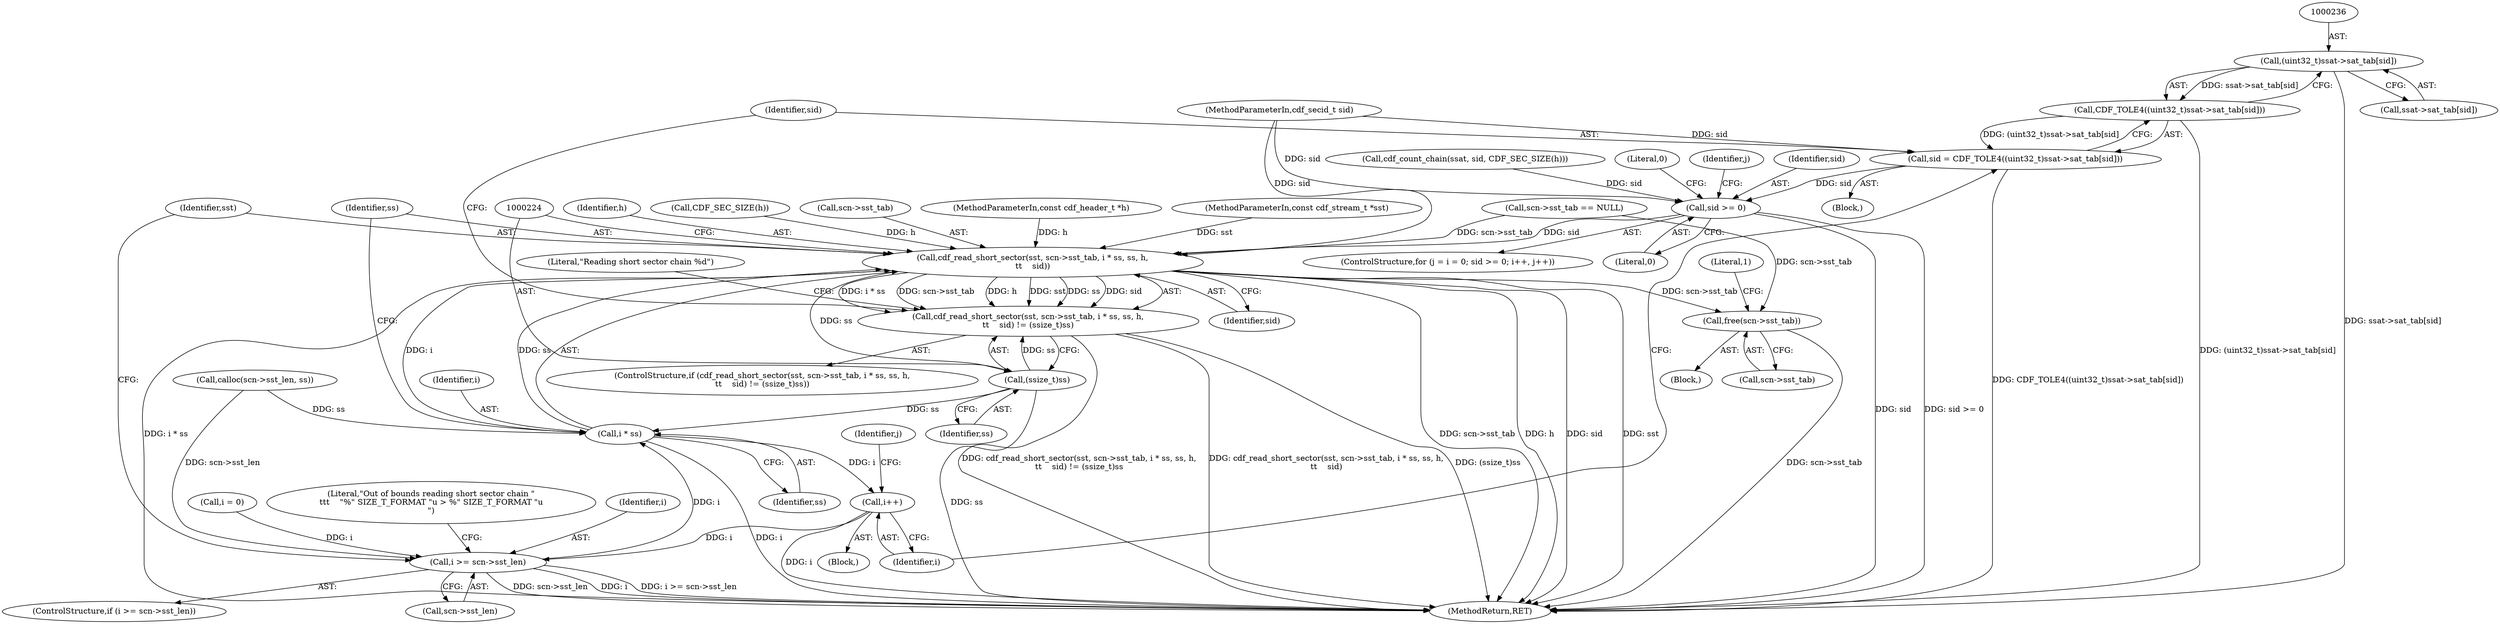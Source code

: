 digraph "0_file_1aec04dbf8a24b8a6ba64c4f74efa0628e36db0b_1@array" {
"1000235" [label="(Call,(uint32_t)ssat->sat_tab[sid])"];
"1000234" [label="(Call,CDF_TOLE4((uint32_t)ssat->sat_tab[sid]))"];
"1000232" [label="(Call,sid = CDF_TOLE4((uint32_t)ssat->sat_tab[sid]))"];
"1000171" [label="(Call,sid >= 0)"];
"1000212" [label="(Call,cdf_read_short_sector(sst, scn->sst_tab, i * ss, ss, h,\n\t\t    sid))"];
"1000211" [label="(Call,cdf_read_short_sector(sst, scn->sst_tab, i * ss, ss, h,\n\t\t    sid) != (ssize_t)ss)"];
"1000223" [label="(Call,(ssize_t)ss)"];
"1000217" [label="(Call,i * ss)"];
"1000175" [label="(Call,i++)"];
"1000192" [label="(Call,i >= scn->sst_len)"];
"1000245" [label="(Call,free(scn->sst_tab))"];
"1000246" [label="(Call,scn->sst_tab)"];
"1000157" [label="(Call,scn->sst_tab == NULL)"];
"1000175" [label="(Call,i++)"];
"1000101" [label="(MethodParameterIn,const cdf_header_t *h)"];
"1000194" [label="(Call,scn->sst_len)"];
"1000119" [label="(Call,cdf_count_chain(ssat, sid, CDF_SEC_SIZE(h)))"];
"1000237" [label="(Call,ssat->sat_tab[sid])"];
"1000200" [label="(Literal,\"Out of bounds reading short sector chain \"\n\t\t\t    \"%\" SIZE_T_FORMAT \"u > %\" SIZE_T_FORMAT \"u\n\")"];
"1000235" [label="(Call,(uint32_t)ssat->sat_tab[sid])"];
"1000103" [label="(MethodParameterIn,const cdf_stream_t *sst)"];
"1000168" [label="(Call,i = 0)"];
"1000173" [label="(Literal,0)"];
"1000251" [label="(Literal,1)"];
"1000176" [label="(Identifier,i)"];
"1000223" [label="(Call,(ssize_t)ss)"];
"1000151" [label="(Call,calloc(scn->sst_len, ss))"];
"1000192" [label="(Call,i >= scn->sst_len)"];
"1000233" [label="(Identifier,sid)"];
"1000219" [label="(Identifier,ss)"];
"1000232" [label="(Call,sid = CDF_TOLE4((uint32_t)ssat->sat_tab[sid]))"];
"1000174" [label="(Block,)"];
"1000165" [label="(ControlStructure,for (j = i = 0; sid >= 0; i++, j++))"];
"1000222" [label="(Identifier,sid)"];
"1000229" [label="(Literal,\"Reading short sector chain %d\")"];
"1000252" [label="(MethodReturn,RET)"];
"1000107" [label="(Block,)"];
"1000221" [label="(Identifier,h)"];
"1000211" [label="(Call,cdf_read_short_sector(sst, scn->sst_tab, i * ss, ss, h,\n\t\t    sid) != (ssize_t)ss)"];
"1000220" [label="(Identifier,ss)"];
"1000104" [label="(MethodParameterIn,cdf_secid_t sid)"];
"1000122" [label="(Call,CDF_SEC_SIZE(h))"];
"1000193" [label="(Identifier,i)"];
"1000225" [label="(Identifier,ss)"];
"1000178" [label="(Identifier,j)"];
"1000212" [label="(Call,cdf_read_short_sector(sst, scn->sst_tab, i * ss, ss, h,\n\t\t    sid))"];
"1000214" [label="(Call,scn->sst_tab)"];
"1000210" [label="(ControlStructure,if (cdf_read_short_sector(sst, scn->sst_tab, i * ss, ss, h,\n\t\t    sid) != (ssize_t)ss))"];
"1000234" [label="(Call,CDF_TOLE4((uint32_t)ssat->sat_tab[sid]))"];
"1000217" [label="(Call,i * ss)"];
"1000191" [label="(ControlStructure,if (i >= scn->sst_len))"];
"1000171" [label="(Call,sid >= 0)"];
"1000245" [label="(Call,free(scn->sst_tab))"];
"1000243" [label="(Literal,0)"];
"1000218" [label="(Identifier,i)"];
"1000182" [label="(Identifier,j)"];
"1000213" [label="(Identifier,sst)"];
"1000179" [label="(Block,)"];
"1000172" [label="(Identifier,sid)"];
"1000235" -> "1000234"  [label="AST: "];
"1000235" -> "1000237"  [label="CFG: "];
"1000236" -> "1000235"  [label="AST: "];
"1000237" -> "1000235"  [label="AST: "];
"1000234" -> "1000235"  [label="CFG: "];
"1000235" -> "1000252"  [label="DDG: ssat->sat_tab[sid]"];
"1000235" -> "1000234"  [label="DDG: ssat->sat_tab[sid]"];
"1000234" -> "1000232"  [label="AST: "];
"1000232" -> "1000234"  [label="CFG: "];
"1000234" -> "1000252"  [label="DDG: (uint32_t)ssat->sat_tab[sid]"];
"1000234" -> "1000232"  [label="DDG: (uint32_t)ssat->sat_tab[sid]"];
"1000232" -> "1000179"  [label="AST: "];
"1000233" -> "1000232"  [label="AST: "];
"1000176" -> "1000232"  [label="CFG: "];
"1000232" -> "1000252"  [label="DDG: CDF_TOLE4((uint32_t)ssat->sat_tab[sid])"];
"1000232" -> "1000171"  [label="DDG: sid"];
"1000104" -> "1000232"  [label="DDG: sid"];
"1000171" -> "1000165"  [label="AST: "];
"1000171" -> "1000173"  [label="CFG: "];
"1000172" -> "1000171"  [label="AST: "];
"1000173" -> "1000171"  [label="AST: "];
"1000182" -> "1000171"  [label="CFG: "];
"1000243" -> "1000171"  [label="CFG: "];
"1000171" -> "1000252"  [label="DDG: sid"];
"1000171" -> "1000252"  [label="DDG: sid >= 0"];
"1000119" -> "1000171"  [label="DDG: sid"];
"1000104" -> "1000171"  [label="DDG: sid"];
"1000171" -> "1000212"  [label="DDG: sid"];
"1000212" -> "1000211"  [label="AST: "];
"1000212" -> "1000222"  [label="CFG: "];
"1000213" -> "1000212"  [label="AST: "];
"1000214" -> "1000212"  [label="AST: "];
"1000217" -> "1000212"  [label="AST: "];
"1000220" -> "1000212"  [label="AST: "];
"1000221" -> "1000212"  [label="AST: "];
"1000222" -> "1000212"  [label="AST: "];
"1000224" -> "1000212"  [label="CFG: "];
"1000212" -> "1000252"  [label="DDG: h"];
"1000212" -> "1000252"  [label="DDG: i * ss"];
"1000212" -> "1000252"  [label="DDG: scn->sst_tab"];
"1000212" -> "1000252"  [label="DDG: sid"];
"1000212" -> "1000252"  [label="DDG: sst"];
"1000212" -> "1000211"  [label="DDG: i * ss"];
"1000212" -> "1000211"  [label="DDG: scn->sst_tab"];
"1000212" -> "1000211"  [label="DDG: h"];
"1000212" -> "1000211"  [label="DDG: sst"];
"1000212" -> "1000211"  [label="DDG: ss"];
"1000212" -> "1000211"  [label="DDG: sid"];
"1000103" -> "1000212"  [label="DDG: sst"];
"1000157" -> "1000212"  [label="DDG: scn->sst_tab"];
"1000217" -> "1000212"  [label="DDG: i"];
"1000217" -> "1000212"  [label="DDG: ss"];
"1000122" -> "1000212"  [label="DDG: h"];
"1000101" -> "1000212"  [label="DDG: h"];
"1000104" -> "1000212"  [label="DDG: sid"];
"1000212" -> "1000223"  [label="DDG: ss"];
"1000212" -> "1000245"  [label="DDG: scn->sst_tab"];
"1000211" -> "1000210"  [label="AST: "];
"1000211" -> "1000223"  [label="CFG: "];
"1000223" -> "1000211"  [label="AST: "];
"1000229" -> "1000211"  [label="CFG: "];
"1000233" -> "1000211"  [label="CFG: "];
"1000211" -> "1000252"  [label="DDG: cdf_read_short_sector(sst, scn->sst_tab, i * ss, ss, h,\n\t\t    sid)"];
"1000211" -> "1000252"  [label="DDG: (ssize_t)ss"];
"1000211" -> "1000252"  [label="DDG: cdf_read_short_sector(sst, scn->sst_tab, i * ss, ss, h,\n\t\t    sid) != (ssize_t)ss"];
"1000223" -> "1000211"  [label="DDG: ss"];
"1000223" -> "1000225"  [label="CFG: "];
"1000224" -> "1000223"  [label="AST: "];
"1000225" -> "1000223"  [label="AST: "];
"1000223" -> "1000252"  [label="DDG: ss"];
"1000223" -> "1000217"  [label="DDG: ss"];
"1000217" -> "1000219"  [label="CFG: "];
"1000218" -> "1000217"  [label="AST: "];
"1000219" -> "1000217"  [label="AST: "];
"1000220" -> "1000217"  [label="CFG: "];
"1000217" -> "1000252"  [label="DDG: i"];
"1000217" -> "1000175"  [label="DDG: i"];
"1000192" -> "1000217"  [label="DDG: i"];
"1000151" -> "1000217"  [label="DDG: ss"];
"1000175" -> "1000174"  [label="AST: "];
"1000175" -> "1000176"  [label="CFG: "];
"1000176" -> "1000175"  [label="AST: "];
"1000178" -> "1000175"  [label="CFG: "];
"1000175" -> "1000252"  [label="DDG: i"];
"1000175" -> "1000192"  [label="DDG: i"];
"1000192" -> "1000191"  [label="AST: "];
"1000192" -> "1000194"  [label="CFG: "];
"1000193" -> "1000192"  [label="AST: "];
"1000194" -> "1000192"  [label="AST: "];
"1000200" -> "1000192"  [label="CFG: "];
"1000213" -> "1000192"  [label="CFG: "];
"1000192" -> "1000252"  [label="DDG: scn->sst_len"];
"1000192" -> "1000252"  [label="DDG: i"];
"1000192" -> "1000252"  [label="DDG: i >= scn->sst_len"];
"1000168" -> "1000192"  [label="DDG: i"];
"1000151" -> "1000192"  [label="DDG: scn->sst_len"];
"1000245" -> "1000107"  [label="AST: "];
"1000245" -> "1000246"  [label="CFG: "];
"1000246" -> "1000245"  [label="AST: "];
"1000251" -> "1000245"  [label="CFG: "];
"1000245" -> "1000252"  [label="DDG: scn->sst_tab"];
"1000157" -> "1000245"  [label="DDG: scn->sst_tab"];
}
